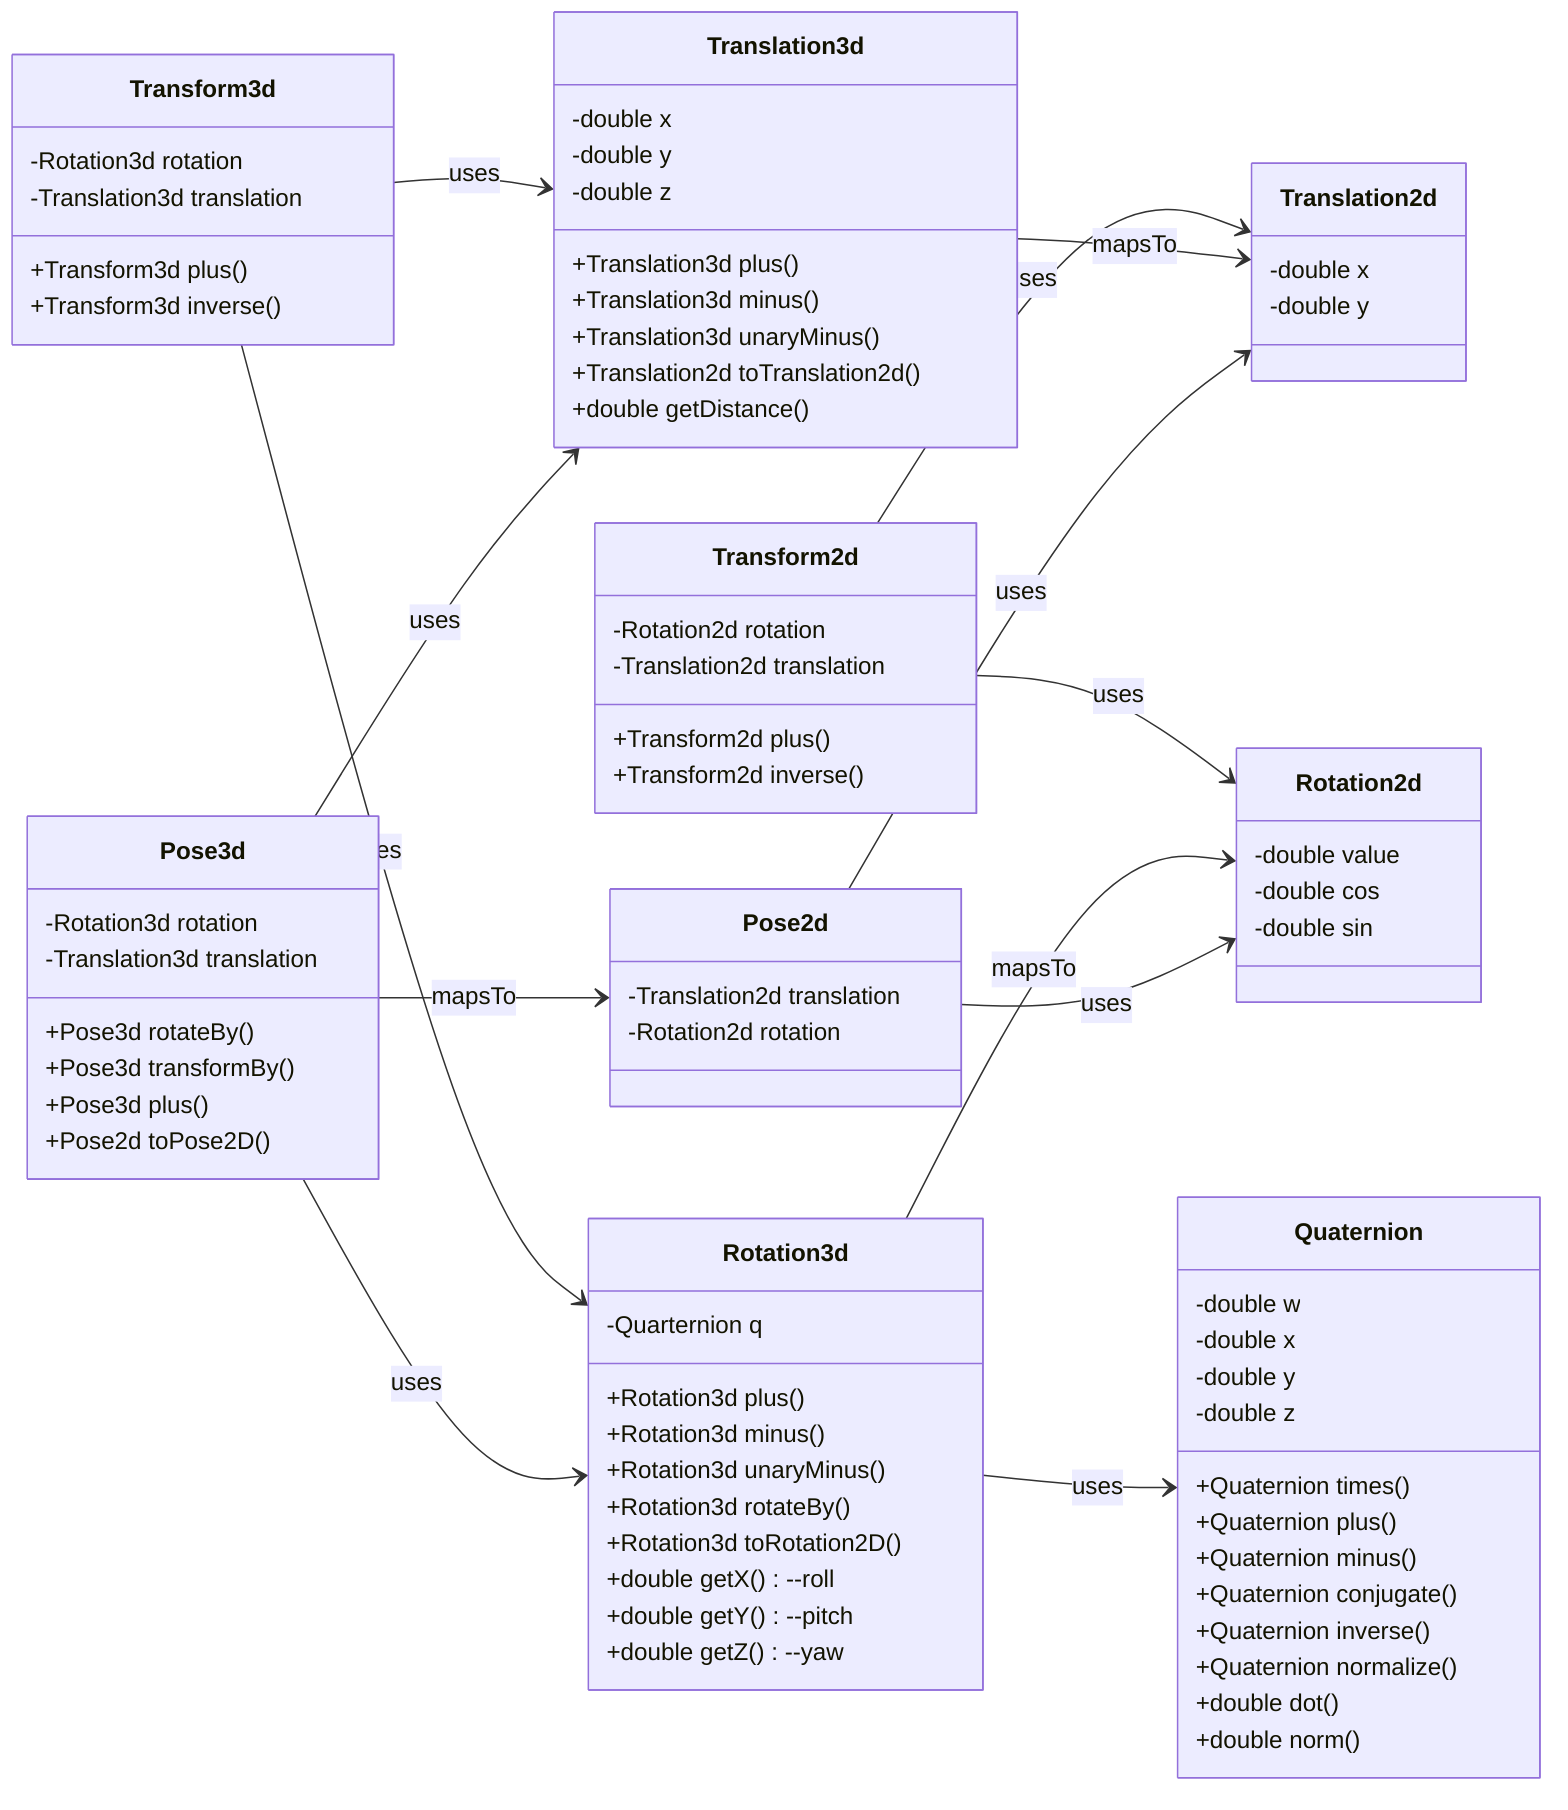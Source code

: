 classDiagram
  direction LR

  class Pose3d {
    -Rotation3d rotation
    -Translation3d translation
    +Pose3d rotateBy()
    +Pose3d transformBy()
    +Pose3d plus()
    +Pose2d toPose2D()
  }


  class Transform2d {
    -Rotation2d rotation
    -Translation2d translation
    +Transform2d plus()
    +Transform2d inverse()
  }


  class Transform3d {
    -Rotation3d rotation
    -Translation3d translation
    +Transform3d plus()
    +Transform3d inverse()
  }

  class Translation3d {
    -double x
    -double y
    -double z
    +Translation3d plus()
    +Translation3d minus()
    +Translation3d unaryMinus()
    +Translation2d toTranslation2d()
    +double getDistance()
  }

  class Pose2d {
    -Translation2d translation
    -Rotation2d rotation
  }

  class Translation2d {
    -double x
    -double y
  }

  class Rotation3d {
    -Quarternion q
    +Rotation3d plus()
    +Rotation3d minus()
    +Rotation3d unaryMinus()
    +Rotation3d rotateBy()
    +Rotation3d toRotation2D()
    +double getX() --roll
    +double getY() --pitch
    +double getZ() --yaw
  }

  class Rotation2d {
    -double value
    -double cos
    -double sin
  }

  class Quaternion {
    -double w
    -double x
    -double y
    -double z
    +Quaternion times()
    +Quaternion plus()
    +Quaternion minus()
    +Quaternion conjugate()
    +Quaternion inverse()
    +Quaternion normalize()
    +double dot()
    +double norm()
  }

Pose3d --> Translation3d:uses
Pose3d --> Rotation3d:uses

Pose2d --> Translation2d:uses
Pose2d --> Rotation2d: uses

Rotation3d --> Quaternion:uses

Pose3d --> Pose2d: mapsTo
Translation3d --> Translation2d: mapsTo
Rotation3d --> Rotation2d:mapsTo

Transform2d --> Rotation2d:uses
Transform2d --> Translation2d:uses

Transform3d --> Rotation3d:uses
Transform3d --> Translation3d:uses